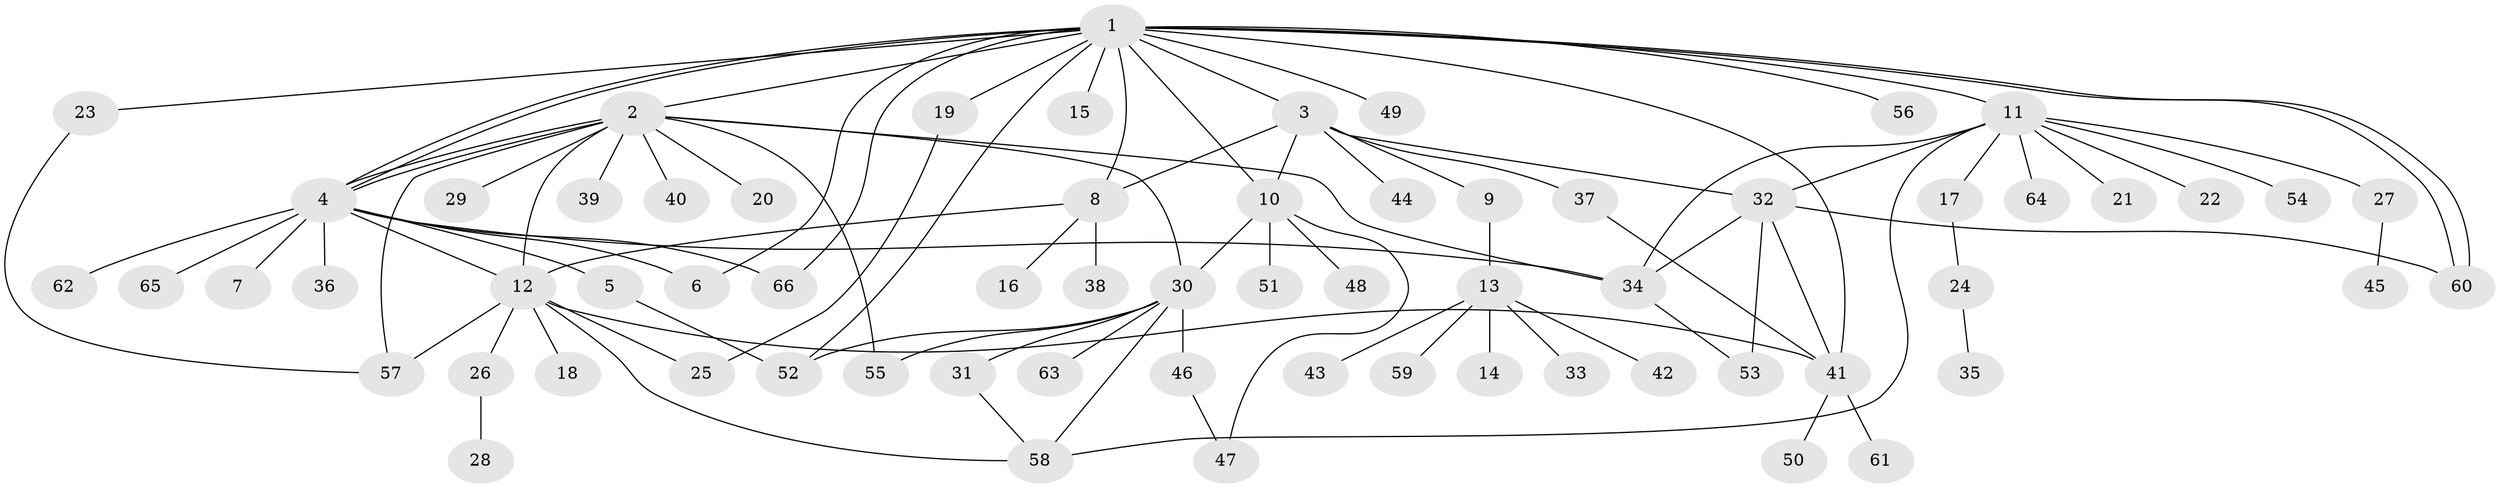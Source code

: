 // Generated by graph-tools (version 1.1) at 2025/25/03/09/25 03:25:55]
// undirected, 66 vertices, 95 edges
graph export_dot {
graph [start="1"]
  node [color=gray90,style=filled];
  1;
  2;
  3;
  4;
  5;
  6;
  7;
  8;
  9;
  10;
  11;
  12;
  13;
  14;
  15;
  16;
  17;
  18;
  19;
  20;
  21;
  22;
  23;
  24;
  25;
  26;
  27;
  28;
  29;
  30;
  31;
  32;
  33;
  34;
  35;
  36;
  37;
  38;
  39;
  40;
  41;
  42;
  43;
  44;
  45;
  46;
  47;
  48;
  49;
  50;
  51;
  52;
  53;
  54;
  55;
  56;
  57;
  58;
  59;
  60;
  61;
  62;
  63;
  64;
  65;
  66;
  1 -- 2;
  1 -- 3;
  1 -- 4;
  1 -- 4;
  1 -- 6;
  1 -- 8;
  1 -- 10;
  1 -- 11;
  1 -- 15;
  1 -- 19;
  1 -- 23;
  1 -- 41;
  1 -- 49;
  1 -- 52;
  1 -- 56;
  1 -- 60;
  1 -- 60;
  1 -- 66;
  2 -- 4;
  2 -- 4;
  2 -- 12;
  2 -- 20;
  2 -- 29;
  2 -- 30;
  2 -- 34;
  2 -- 39;
  2 -- 40;
  2 -- 55;
  2 -- 57;
  3 -- 8;
  3 -- 9;
  3 -- 10;
  3 -- 32;
  3 -- 37;
  3 -- 44;
  4 -- 5;
  4 -- 6;
  4 -- 7;
  4 -- 12;
  4 -- 34;
  4 -- 36;
  4 -- 62;
  4 -- 65;
  4 -- 66;
  5 -- 52;
  8 -- 12;
  8 -- 16;
  8 -- 38;
  9 -- 13;
  10 -- 30;
  10 -- 47;
  10 -- 48;
  10 -- 51;
  11 -- 17;
  11 -- 21;
  11 -- 22;
  11 -- 27;
  11 -- 32;
  11 -- 34;
  11 -- 54;
  11 -- 58;
  11 -- 64;
  12 -- 18;
  12 -- 25;
  12 -- 26;
  12 -- 41;
  12 -- 57;
  12 -- 58;
  13 -- 14;
  13 -- 33;
  13 -- 42;
  13 -- 43;
  13 -- 59;
  17 -- 24;
  19 -- 25;
  23 -- 57;
  24 -- 35;
  26 -- 28;
  27 -- 45;
  30 -- 31;
  30 -- 46;
  30 -- 52;
  30 -- 55;
  30 -- 58;
  30 -- 63;
  31 -- 58;
  32 -- 34;
  32 -- 41;
  32 -- 53;
  32 -- 60;
  34 -- 53;
  37 -- 41;
  41 -- 50;
  41 -- 61;
  46 -- 47;
}
